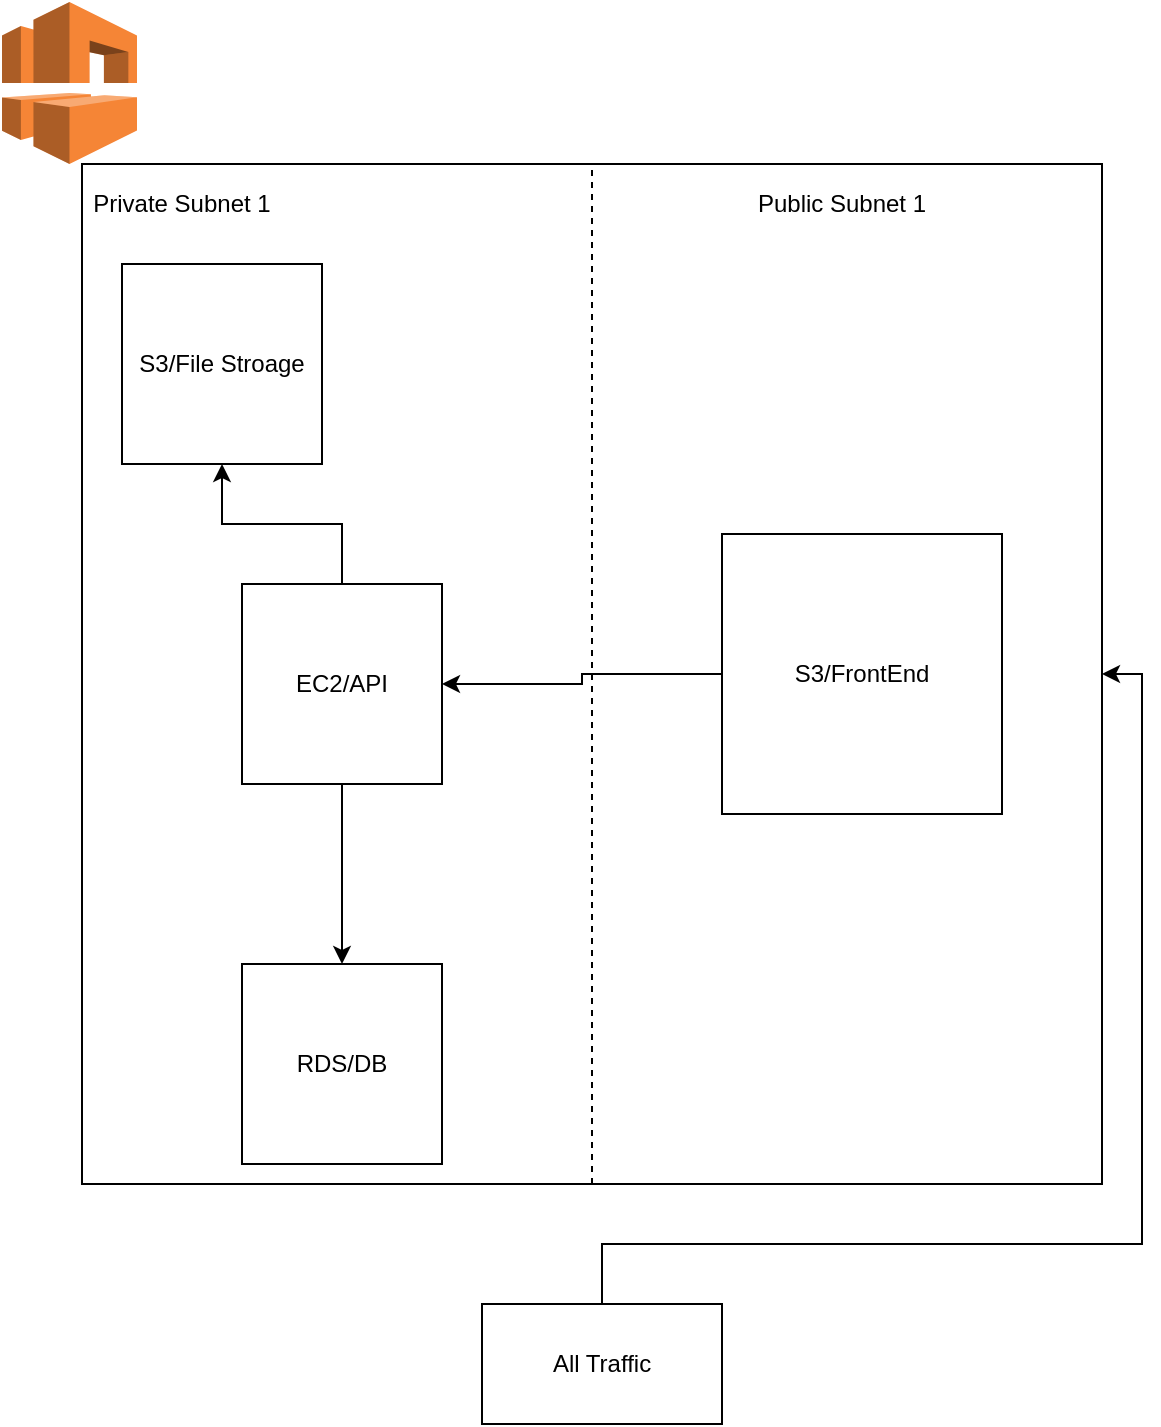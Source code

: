 <mxfile version="13.8.9" type="device"><diagram id="F8p1S0ezQcJt-H2_0cJi" name="Page-1"><mxGraphModel dx="1673" dy="934" grid="1" gridSize="10" guides="1" tooltips="1" connect="1" arrows="1" fold="1" page="1" pageScale="1" pageWidth="827" pageHeight="1169" math="0" shadow="0"><root><mxCell id="0"/><mxCell id="1" parent="0"/><mxCell id="rGY8H3jNiBEk_UotbIXG-5" value="" style="whiteSpace=wrap;html=1;aspect=fixed;" vertex="1" parent="1"><mxGeometry x="190" y="120" width="510" height="510" as="geometry"/></mxCell><mxCell id="rGY8H3jNiBEk_UotbIXG-6" value="" style="outlineConnect=0;dashed=0;verticalLabelPosition=bottom;verticalAlign=top;align=center;html=1;shape=mxgraph.aws3.vpc;fillColor=#F58536;gradientColor=none;" vertex="1" parent="1"><mxGeometry x="150" y="39" width="67.5" height="81" as="geometry"/></mxCell><mxCell id="rGY8H3jNiBEk_UotbIXG-7" value="" style="endArrow=none;dashed=1;html=1;entryX=0.5;entryY=0;entryDx=0;entryDy=0;exitX=0.5;exitY=1;exitDx=0;exitDy=0;" edge="1" parent="1" source="rGY8H3jNiBEk_UotbIXG-5" target="rGY8H3jNiBEk_UotbIXG-5"><mxGeometry width="50" height="50" relative="1" as="geometry"><mxPoint x="410" y="250" as="sourcePoint"/><mxPoint x="460" y="200" as="targetPoint"/></mxGeometry></mxCell><mxCell id="rGY8H3jNiBEk_UotbIXG-9" value="Private Subnet 1" style="text;html=1;strokeColor=none;fillColor=none;align=center;verticalAlign=middle;whiteSpace=wrap;rounded=0;" vertex="1" parent="1"><mxGeometry x="190" y="130" width="100" height="20" as="geometry"/></mxCell><mxCell id="rGY8H3jNiBEk_UotbIXG-10" value="Public Subnet 1" style="text;html=1;strokeColor=none;fillColor=none;align=center;verticalAlign=middle;whiteSpace=wrap;rounded=0;" vertex="1" parent="1"><mxGeometry x="520" y="130" width="100" height="20" as="geometry"/></mxCell><mxCell id="rGY8H3jNiBEk_UotbIXG-15" style="edgeStyle=orthogonalEdgeStyle;rounded=0;orthogonalLoop=1;jettySize=auto;html=1;" edge="1" parent="1" source="rGY8H3jNiBEk_UotbIXG-11" target="rGY8H3jNiBEk_UotbIXG-13"><mxGeometry relative="1" as="geometry"/></mxCell><mxCell id="rGY8H3jNiBEk_UotbIXG-18" style="edgeStyle=orthogonalEdgeStyle;rounded=0;orthogonalLoop=1;jettySize=auto;html=1;" edge="1" parent="1" source="rGY8H3jNiBEk_UotbIXG-11" target="rGY8H3jNiBEk_UotbIXG-17"><mxGeometry relative="1" as="geometry"/></mxCell><mxCell id="rGY8H3jNiBEk_UotbIXG-11" value="EC2/API" style="whiteSpace=wrap;html=1;aspect=fixed;" vertex="1" parent="1"><mxGeometry x="270" y="330" width="100" height="100" as="geometry"/></mxCell><mxCell id="rGY8H3jNiBEk_UotbIXG-13" value="RDS/DB" style="whiteSpace=wrap;html=1;aspect=fixed;" vertex="1" parent="1"><mxGeometry x="270" y="520" width="100" height="100" as="geometry"/></mxCell><mxCell id="rGY8H3jNiBEk_UotbIXG-16" style="edgeStyle=orthogonalEdgeStyle;rounded=0;orthogonalLoop=1;jettySize=auto;html=1;" edge="1" parent="1" source="rGY8H3jNiBEk_UotbIXG-14" target="rGY8H3jNiBEk_UotbIXG-11"><mxGeometry relative="1" as="geometry"/></mxCell><mxCell id="rGY8H3jNiBEk_UotbIXG-14" value="S3/FrontEnd" style="whiteSpace=wrap;html=1;aspect=fixed;" vertex="1" parent="1"><mxGeometry x="510" y="305" width="140" height="140" as="geometry"/></mxCell><mxCell id="rGY8H3jNiBEk_UotbIXG-17" value="S3/File Stroage" style="whiteSpace=wrap;html=1;aspect=fixed;" vertex="1" parent="1"><mxGeometry x="210" y="170" width="100" height="100" as="geometry"/></mxCell><mxCell id="rGY8H3jNiBEk_UotbIXG-22" style="edgeStyle=orthogonalEdgeStyle;rounded=0;orthogonalLoop=1;jettySize=auto;html=1;entryX=1;entryY=0.5;entryDx=0;entryDy=0;" edge="1" parent="1" source="rGY8H3jNiBEk_UotbIXG-21" target="rGY8H3jNiBEk_UotbIXG-5"><mxGeometry relative="1" as="geometry"/></mxCell><mxCell id="rGY8H3jNiBEk_UotbIXG-21" value="All Traffic" style="rounded=0;whiteSpace=wrap;html=1;" vertex="1" parent="1"><mxGeometry x="390" y="690" width="120" height="60" as="geometry"/></mxCell></root></mxGraphModel></diagram></mxfile>